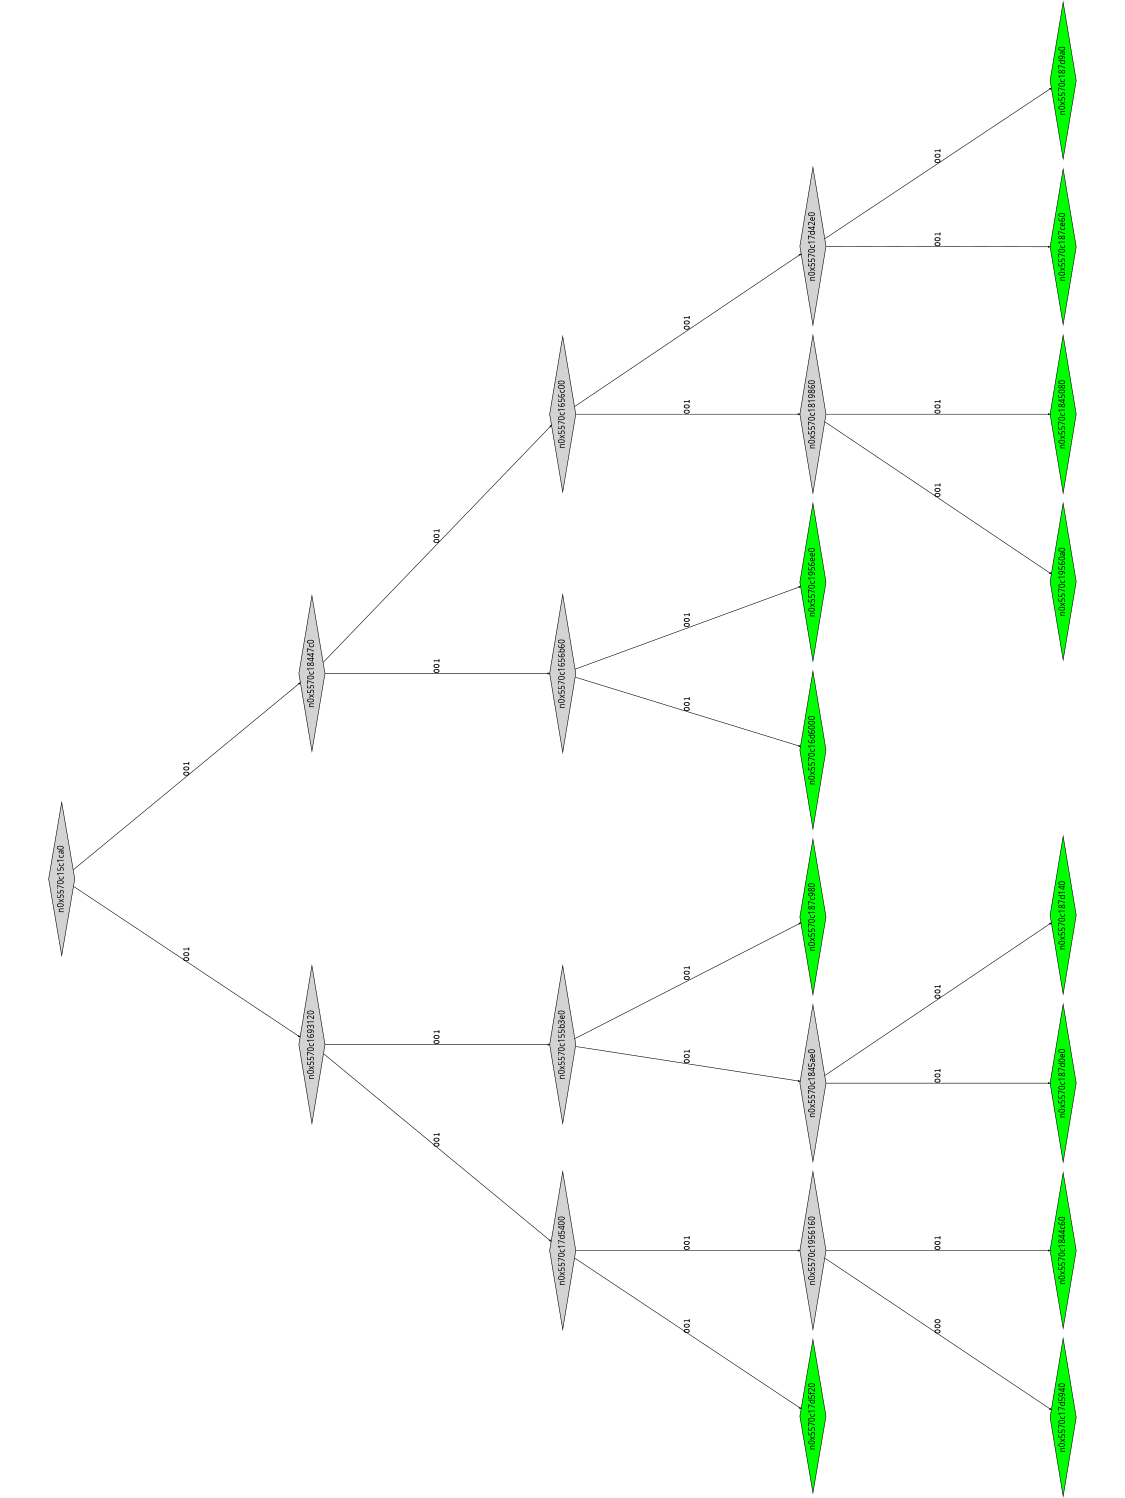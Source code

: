 digraph G {
	size="10,7.5";
	ratio=fill;
	rotate=90;
	center = "true";
	node [style="filled",width=.1,height=.1,fontname="Terminus"]
	edge [arrowsize=.3]
	n0x5570c15c1ca0 [shape=diamond];
	n0x5570c15c1ca0 -> n0x5570c1693120 [label=001];
	n0x5570c15c1ca0 -> n0x5570c18447c0 [label=001];
	n0x5570c18447c0 [shape=diamond];
	n0x5570c18447c0 -> n0x5570c1656b60 [label=001];
	n0x5570c18447c0 -> n0x5570c1656c00 [label=001];
	n0x5570c1656c00 [shape=diamond];
	n0x5570c1656c00 -> n0x5570c1819860 [label=001];
	n0x5570c1656c00 -> n0x5570c17d42e0 [label=001];
	n0x5570c17d42e0 [shape=diamond];
	n0x5570c17d42e0 -> n0x5570c187ce60 [label=001];
	n0x5570c17d42e0 -> n0x5570c187d9a0 [label=001];
	n0x5570c187d9a0 [shape=diamond,fillcolor=green];
	n0x5570c187ce60 [shape=diamond,fillcolor=green];
	n0x5570c1819860 [shape=diamond];
	n0x5570c1819860 -> n0x5570c19560a0 [label=001];
	n0x5570c1819860 -> n0x5570c1845080 [label=001];
	n0x5570c1845080 [shape=diamond,fillcolor=green];
	n0x5570c19560a0 [shape=diamond,fillcolor=green];
	n0x5570c1656b60 [shape=diamond];
	n0x5570c1656b60 -> n0x5570c16d6000 [label=001];
	n0x5570c1656b60 -> n0x5570c1956ee0 [label=001];
	n0x5570c1956ee0 [shape=diamond,fillcolor=green];
	n0x5570c16d6000 [shape=diamond,fillcolor=green];
	n0x5570c1693120 [shape=diamond];
	n0x5570c1693120 -> n0x5570c17d5400 [label=001];
	n0x5570c1693120 -> n0x5570c155b3e0 [label=001];
	n0x5570c155b3e0 [shape=diamond];
	n0x5570c155b3e0 -> n0x5570c1845ae0 [label=001];
	n0x5570c155b3e0 -> n0x5570c187c980 [label=001];
	n0x5570c187c980 [shape=diamond,fillcolor=green];
	n0x5570c1845ae0 [shape=diamond];
	n0x5570c1845ae0 -> n0x5570c187d0e0 [label=001];
	n0x5570c1845ae0 -> n0x5570c187d140 [label=001];
	n0x5570c187d140 [shape=diamond,fillcolor=green];
	n0x5570c187d0e0 [shape=diamond,fillcolor=green];
	n0x5570c17d5400 [shape=diamond];
	n0x5570c17d5400 -> n0x5570c17d5f20 [label=001];
	n0x5570c17d5400 -> n0x5570c1956160 [label=001];
	n0x5570c1956160 [shape=diamond];
	n0x5570c1956160 -> n0x5570c17d5940 [label=000];
	n0x5570c1956160 -> n0x5570c1844c60 [label=001];
	n0x5570c1844c60 [shape=diamond,fillcolor=green];
	n0x5570c17d5940 [shape=diamond,fillcolor=green];
	n0x5570c17d5f20 [shape=diamond,fillcolor=green];
}
